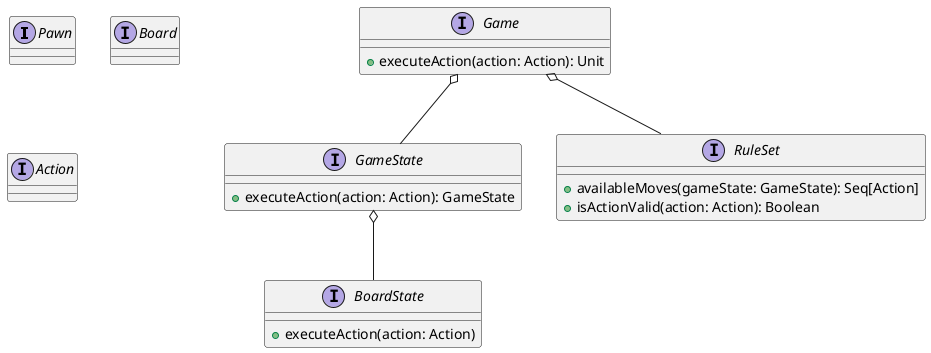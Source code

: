 @startuml sbags-class

interface Pawn

interface Board

interface Action

interface BoardState {
    +executeAction(action: Action)
}

interface GameState {
    +executeAction(action: Action): GameState
}

interface RuleSet {
    +availableMoves(gameState: GameState): Seq[Action]
    +isActionValid(action: Action): Boolean
}

interface Game {
    +executeAction(action: Action): Unit
}

GameState o-- BoardState
Game o-- GameState
Game o-- RuleSet

@enduml